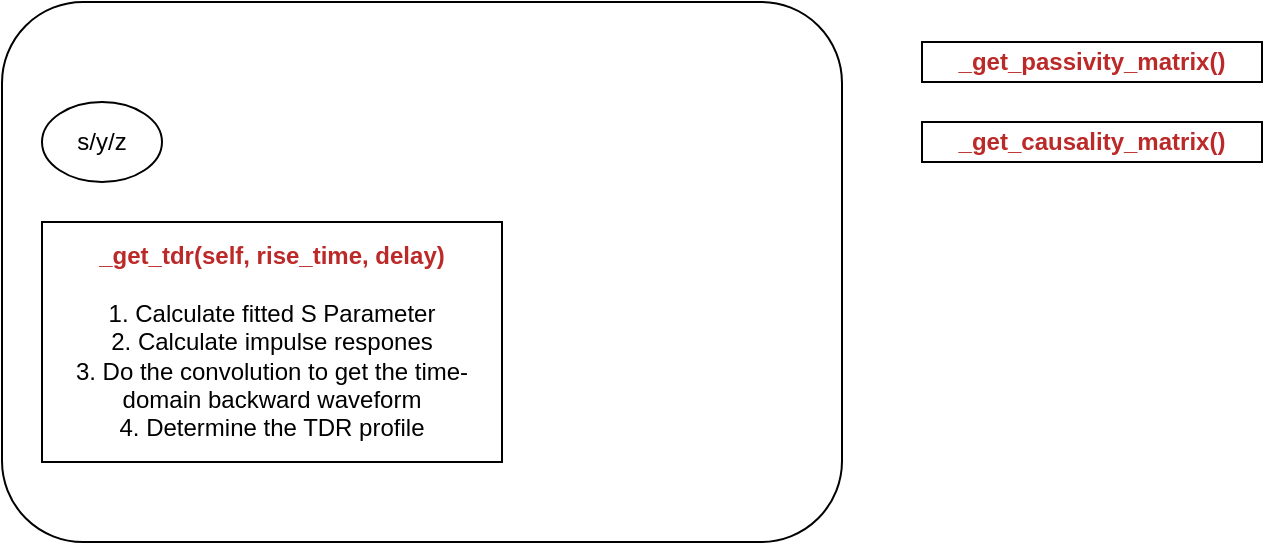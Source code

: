 <mxfile>
    <diagram id="VbrREoEy03U7XiisETSt" name="Page-1">
        <mxGraphModel dx="819" dy="450" grid="1" gridSize="10" guides="1" tooltips="1" connect="1" arrows="1" fold="1" page="1" pageScale="1" pageWidth="850" pageHeight="1100" math="0" shadow="0">
            <root>
                <mxCell id="0"/>
                <mxCell id="1" parent="0"/>
                <mxCell id="10" value="" style="rounded=1;whiteSpace=wrap;html=1;fontColor=#e95858;fillColor=none;" vertex="1" parent="1">
                    <mxGeometry x="130" y="140" width="420" height="270" as="geometry"/>
                </mxCell>
                <mxCell id="6" value="s/y/z" style="ellipse;whiteSpace=wrap;html=1;" vertex="1" parent="1">
                    <mxGeometry x="150" y="190" width="60" height="40" as="geometry"/>
                </mxCell>
                <mxCell id="7" value="&lt;b&gt;&lt;font color=&quot;#bc2929&quot;&gt;_get_tdr(self, rise_time, delay)&lt;/font&gt;&lt;/b&gt;&lt;br&gt;&lt;br&gt;1. Calculate fitted S Parameter&lt;br&gt;2. Calculate impulse respones&lt;br&gt;3. Do the convolution to get the time-domain backward waveform&lt;br&gt;4. Determine the TDR profile" style="rounded=0;whiteSpace=wrap;html=1;" vertex="1" parent="1">
                    <mxGeometry x="150" y="250" width="230" height="120" as="geometry"/>
                </mxCell>
                <mxCell id="11" value="&lt;font style=&quot;font-size: 23px;&quot; color=&quot;#ffffff&quot;&gt;NetowrkData&lt;/font&gt;" style="text;html=1;strokeColor=none;fillColor=none;align=left;verticalAlign=middle;whiteSpace=wrap;rounded=0;fontColor=#e95858;" vertex="1" parent="1">
                    <mxGeometry x="140" y="150" width="270" height="30" as="geometry"/>
                </mxCell>
                <mxCell id="12" value="&lt;b&gt;&lt;font color=&quot;#bc2929&quot;&gt;_get_passivity_matrix()&lt;/font&gt;&lt;/b&gt;" style="rounded=0;whiteSpace=wrap;html=1;" vertex="1" parent="1">
                    <mxGeometry x="590" y="160" width="170" height="20" as="geometry"/>
                </mxCell>
                <mxCell id="13" value="&lt;b&gt;&lt;font color=&quot;#bc2929&quot;&gt;_get_causality_matrix()&lt;/font&gt;&lt;/b&gt;" style="rounded=0;whiteSpace=wrap;html=1;" vertex="1" parent="1">
                    <mxGeometry x="590" y="200" width="170" height="20" as="geometry"/>
                </mxCell>
            </root>
        </mxGraphModel>
    </diagram>
</mxfile>